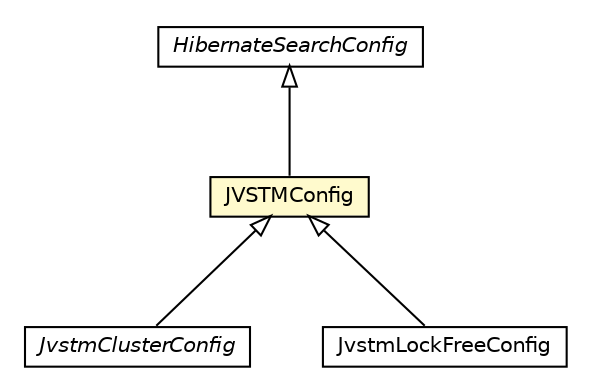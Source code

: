 #!/usr/local/bin/dot
#
# Class diagram 
# Generated by UMLGraph version 5.1 (http://www.umlgraph.org/)
#

digraph G {
	edge [fontname="Helvetica",fontsize=10,labelfontname="Helvetica",labelfontsize=10];
	node [fontname="Helvetica",fontsize=10,shape=plaintext];
	nodesep=0.25;
	ranksep=0.5;
	// pt.ist.fenixframework.hibernatesearch.HibernateSearchConfig
	c95698 [label=<<table title="pt.ist.fenixframework.hibernatesearch.HibernateSearchConfig" border="0" cellborder="1" cellspacing="0" cellpadding="2" port="p" href="../../hibernatesearch/HibernateSearchConfig.html">
		<tr><td><table border="0" cellspacing="0" cellpadding="1">
<tr><td align="center" balign="center"><font face="Helvetica-Oblique"> HibernateSearchConfig </font></td></tr>
		</table></td></tr>
		</table>>, fontname="Helvetica", fontcolor="black", fontsize=10.0];
	// pt.ist.fenixframework.backend.jvstm.JVSTMConfig
	c95711 [label=<<table title="pt.ist.fenixframework.backend.jvstm.JVSTMConfig" border="0" cellborder="1" cellspacing="0" cellpadding="2" port="p" bgcolor="lemonChiffon" href="./JVSTMConfig.html">
		<tr><td><table border="0" cellspacing="0" cellpadding="1">
<tr><td align="center" balign="center"> JVSTMConfig </td></tr>
		</table></td></tr>
		</table>>, fontname="Helvetica", fontcolor="black", fontsize=10.0];
	// pt.ist.fenixframework.backend.jvstm.cluster.JvstmClusterConfig
	c95753 [label=<<table title="pt.ist.fenixframework.backend.jvstm.cluster.JvstmClusterConfig" border="0" cellborder="1" cellspacing="0" cellpadding="2" port="p" href="./cluster/JvstmClusterConfig.html">
		<tr><td><table border="0" cellspacing="0" cellpadding="1">
<tr><td align="center" balign="center"><font face="Helvetica-Oblique"> JvstmClusterConfig </font></td></tr>
		</table></td></tr>
		</table>>, fontname="Helvetica", fontcolor="black", fontsize=10.0];
	// pt.ist.fenixframework.backend.jvstm.lf.JvstmLockFreeConfig
	c95771 [label=<<table title="pt.ist.fenixframework.backend.jvstm.lf.JvstmLockFreeConfig" border="0" cellborder="1" cellspacing="0" cellpadding="2" port="p" href="./lf/JvstmLockFreeConfig.html">
		<tr><td><table border="0" cellspacing="0" cellpadding="1">
<tr><td align="center" balign="center"> JvstmLockFreeConfig </td></tr>
		</table></td></tr>
		</table>>, fontname="Helvetica", fontcolor="black", fontsize=10.0];
	//pt.ist.fenixframework.backend.jvstm.JVSTMConfig extends pt.ist.fenixframework.hibernatesearch.HibernateSearchConfig
	c95698:p -> c95711:p [dir=back,arrowtail=empty];
	//pt.ist.fenixframework.backend.jvstm.cluster.JvstmClusterConfig extends pt.ist.fenixframework.backend.jvstm.JVSTMConfig
	c95711:p -> c95753:p [dir=back,arrowtail=empty];
	//pt.ist.fenixframework.backend.jvstm.lf.JvstmLockFreeConfig extends pt.ist.fenixframework.backend.jvstm.JVSTMConfig
	c95711:p -> c95771:p [dir=back,arrowtail=empty];
}

